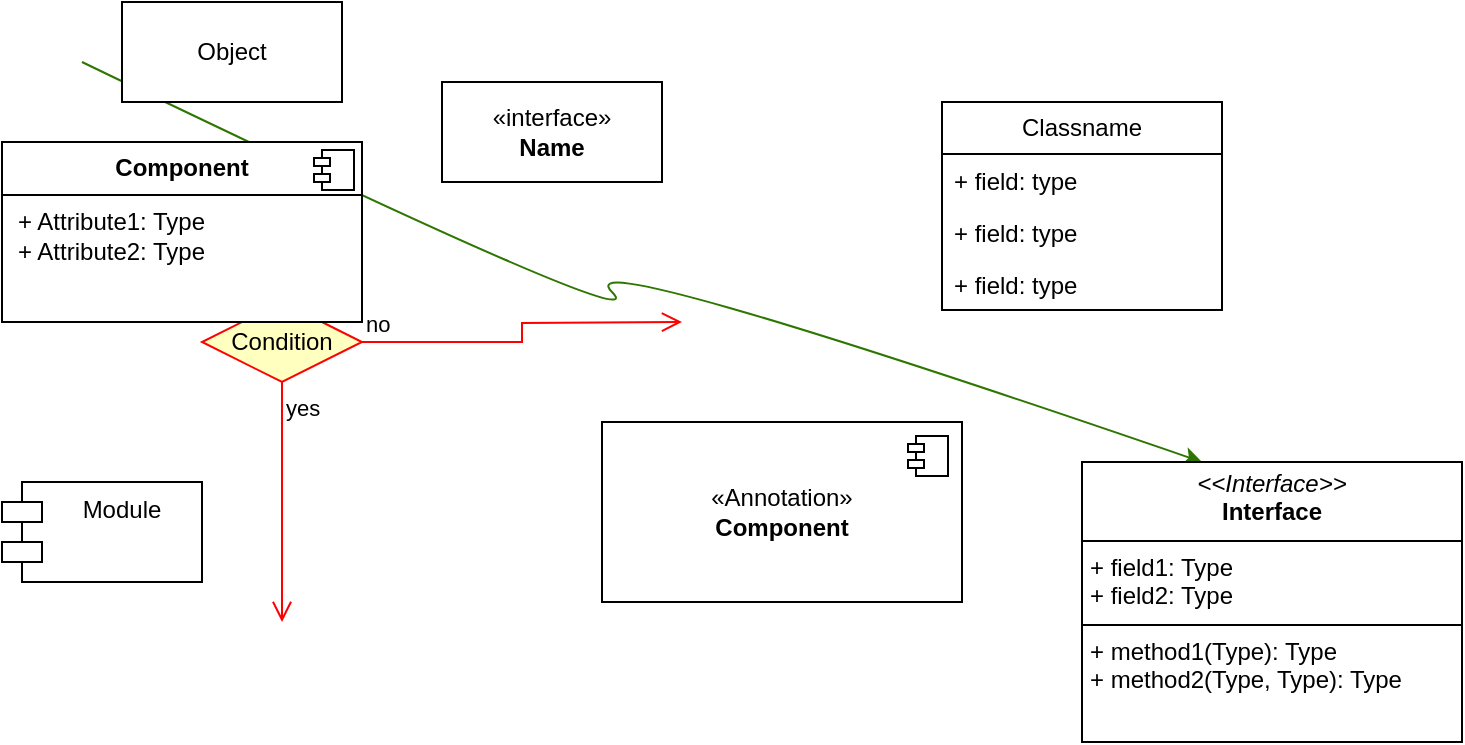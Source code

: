 <mxfile version="28.0.7">
  <diagram name="Página-1" id="0WDz7m6Qse7abMiALKxd">
    <mxGraphModel dx="1042" dy="527" grid="1" gridSize="10" guides="1" tooltips="1" connect="1" arrows="1" fold="1" page="1" pageScale="1" pageWidth="827" pageHeight="1169" math="0" shadow="0">
      <root>
        <mxCell id="0" />
        <mxCell id="1" parent="0" />
        <mxCell id="bVmK8Atdsln5NFr2z7-W-1" value="" style="curved=1;endArrow=classic;html=1;rounded=0;fillColor=#60a917;strokeColor=#2D7600;" edge="1" parent="1">
          <mxGeometry width="50" height="50" relative="1" as="geometry">
            <mxPoint x="80" y="60" as="sourcePoint" />
            <mxPoint x="640" y="260" as="targetPoint" />
            <Array as="points">
              <mxPoint x="370" y="200" />
              <mxPoint x="320" y="150" />
            </Array>
          </mxGeometry>
        </mxCell>
        <mxCell id="bVmK8Atdsln5NFr2z7-W-2" value="Condition" style="rhombus;whiteSpace=wrap;html=1;fontColor=#000000;fillColor=#ffffc0;strokeColor=#ff0000;" vertex="1" parent="1">
          <mxGeometry x="140" y="180" width="80" height="40" as="geometry" />
        </mxCell>
        <mxCell id="bVmK8Atdsln5NFr2z7-W-3" value="no" style="edgeStyle=orthogonalEdgeStyle;html=1;align=left;verticalAlign=bottom;endArrow=open;endSize=8;strokeColor=#ff0000;rounded=0;" edge="1" source="bVmK8Atdsln5NFr2z7-W-2" parent="1">
          <mxGeometry x="-1" relative="1" as="geometry">
            <mxPoint x="380" y="190" as="targetPoint" />
          </mxGeometry>
        </mxCell>
        <mxCell id="bVmK8Atdsln5NFr2z7-W-4" value="yes" style="edgeStyle=orthogonalEdgeStyle;html=1;align=left;verticalAlign=top;endArrow=open;endSize=8;strokeColor=#ff0000;rounded=0;" edge="1" source="bVmK8Atdsln5NFr2z7-W-2" parent="1">
          <mxGeometry x="-1" relative="1" as="geometry">
            <mxPoint x="180" y="340" as="targetPoint" />
          </mxGeometry>
        </mxCell>
        <mxCell id="bVmK8Atdsln5NFr2z7-W-5" value="Classname" style="swimlane;fontStyle=0;childLayout=stackLayout;horizontal=1;startSize=26;fillColor=none;horizontalStack=0;resizeParent=1;resizeParentMax=0;resizeLast=0;collapsible=1;marginBottom=0;whiteSpace=wrap;html=1;" vertex="1" parent="1">
          <mxGeometry x="510" y="80" width="140" height="104" as="geometry" />
        </mxCell>
        <mxCell id="bVmK8Atdsln5NFr2z7-W-6" value="+ field: type" style="text;strokeColor=none;fillColor=none;align=left;verticalAlign=top;spacingLeft=4;spacingRight=4;overflow=hidden;rotatable=0;points=[[0,0.5],[1,0.5]];portConstraint=eastwest;whiteSpace=wrap;html=1;" vertex="1" parent="bVmK8Atdsln5NFr2z7-W-5">
          <mxGeometry y="26" width="140" height="26" as="geometry" />
        </mxCell>
        <mxCell id="bVmK8Atdsln5NFr2z7-W-7" value="+ field: type" style="text;strokeColor=none;fillColor=none;align=left;verticalAlign=top;spacingLeft=4;spacingRight=4;overflow=hidden;rotatable=0;points=[[0,0.5],[1,0.5]];portConstraint=eastwest;whiteSpace=wrap;html=1;" vertex="1" parent="bVmK8Atdsln5NFr2z7-W-5">
          <mxGeometry y="52" width="140" height="26" as="geometry" />
        </mxCell>
        <mxCell id="bVmK8Atdsln5NFr2z7-W-8" value="+ field: type" style="text;strokeColor=none;fillColor=none;align=left;verticalAlign=top;spacingLeft=4;spacingRight=4;overflow=hidden;rotatable=0;points=[[0,0.5],[1,0.5]];portConstraint=eastwest;whiteSpace=wrap;html=1;" vertex="1" parent="bVmK8Atdsln5NFr2z7-W-5">
          <mxGeometry y="78" width="140" height="26" as="geometry" />
        </mxCell>
        <mxCell id="bVmK8Atdsln5NFr2z7-W-9" value="&amp;laquo;interface&amp;raquo;&lt;br&gt;&lt;b&gt;Name&lt;/b&gt;" style="html=1;whiteSpace=wrap;" vertex="1" parent="1">
          <mxGeometry x="260" y="70" width="110" height="50" as="geometry" />
        </mxCell>
        <mxCell id="bVmK8Atdsln5NFr2z7-W-10" value="Object" style="html=1;whiteSpace=wrap;" vertex="1" parent="1">
          <mxGeometry x="100" y="30" width="110" height="50" as="geometry" />
        </mxCell>
        <mxCell id="bVmK8Atdsln5NFr2z7-W-11" value="&amp;laquo;Annotation&amp;raquo;&lt;br/&gt;&lt;b&gt;Component&lt;/b&gt;" style="html=1;dropTarget=0;whiteSpace=wrap;" vertex="1" parent="1">
          <mxGeometry x="340" y="240" width="180" height="90" as="geometry" />
        </mxCell>
        <mxCell id="bVmK8Atdsln5NFr2z7-W-12" value="" style="shape=module;jettyWidth=8;jettyHeight=4;" vertex="1" parent="bVmK8Atdsln5NFr2z7-W-11">
          <mxGeometry x="1" width="20" height="20" relative="1" as="geometry">
            <mxPoint x="-27" y="7" as="offset" />
          </mxGeometry>
        </mxCell>
        <mxCell id="bVmK8Atdsln5NFr2z7-W-13" value="Module" style="shape=module;align=left;spacingLeft=20;align=center;verticalAlign=top;whiteSpace=wrap;html=1;" vertex="1" parent="1">
          <mxGeometry x="40" y="270" width="100" height="50" as="geometry" />
        </mxCell>
        <mxCell id="bVmK8Atdsln5NFr2z7-W-14" value="&lt;p style=&quot;margin:0px;margin-top:6px;text-align:center;&quot;&gt;&lt;b&gt;Component&lt;/b&gt;&lt;/p&gt;&lt;hr size=&quot;1&quot; style=&quot;border-style:solid;&quot;/&gt;&lt;p style=&quot;margin:0px;margin-left:8px;&quot;&gt;+ Attribute1: Type&lt;br/&gt;+ Attribute2: Type&lt;/p&gt;" style="align=left;overflow=fill;html=1;dropTarget=0;whiteSpace=wrap;" vertex="1" parent="1">
          <mxGeometry x="40" y="100" width="180" height="90" as="geometry" />
        </mxCell>
        <mxCell id="bVmK8Atdsln5NFr2z7-W-15" value="" style="shape=component;jettyWidth=8;jettyHeight=4;" vertex="1" parent="bVmK8Atdsln5NFr2z7-W-14">
          <mxGeometry x="1" width="20" height="20" relative="1" as="geometry">
            <mxPoint x="-24" y="4" as="offset" />
          </mxGeometry>
        </mxCell>
        <mxCell id="bVmK8Atdsln5NFr2z7-W-16" value="&lt;p style=&quot;margin:0px;margin-top:4px;text-align:center;&quot;&gt;&lt;i&gt;&amp;lt;&amp;lt;Interface&amp;gt;&amp;gt;&lt;/i&gt;&lt;br/&gt;&lt;b&gt;Interface&lt;/b&gt;&lt;/p&gt;&lt;hr size=&quot;1&quot; style=&quot;border-style:solid;&quot;/&gt;&lt;p style=&quot;margin:0px;margin-left:4px;&quot;&gt;+ field1: Type&lt;br/&gt;+ field2: Type&lt;/p&gt;&lt;hr size=&quot;1&quot; style=&quot;border-style:solid;&quot;/&gt;&lt;p style=&quot;margin:0px;margin-left:4px;&quot;&gt;+ method1(Type): Type&lt;br/&gt;+ method2(Type, Type): Type&lt;/p&gt;" style="verticalAlign=top;align=left;overflow=fill;html=1;whiteSpace=wrap;" vertex="1" parent="1">
          <mxGeometry x="580" y="260" width="190" height="140" as="geometry" />
        </mxCell>
      </root>
    </mxGraphModel>
  </diagram>
</mxfile>
